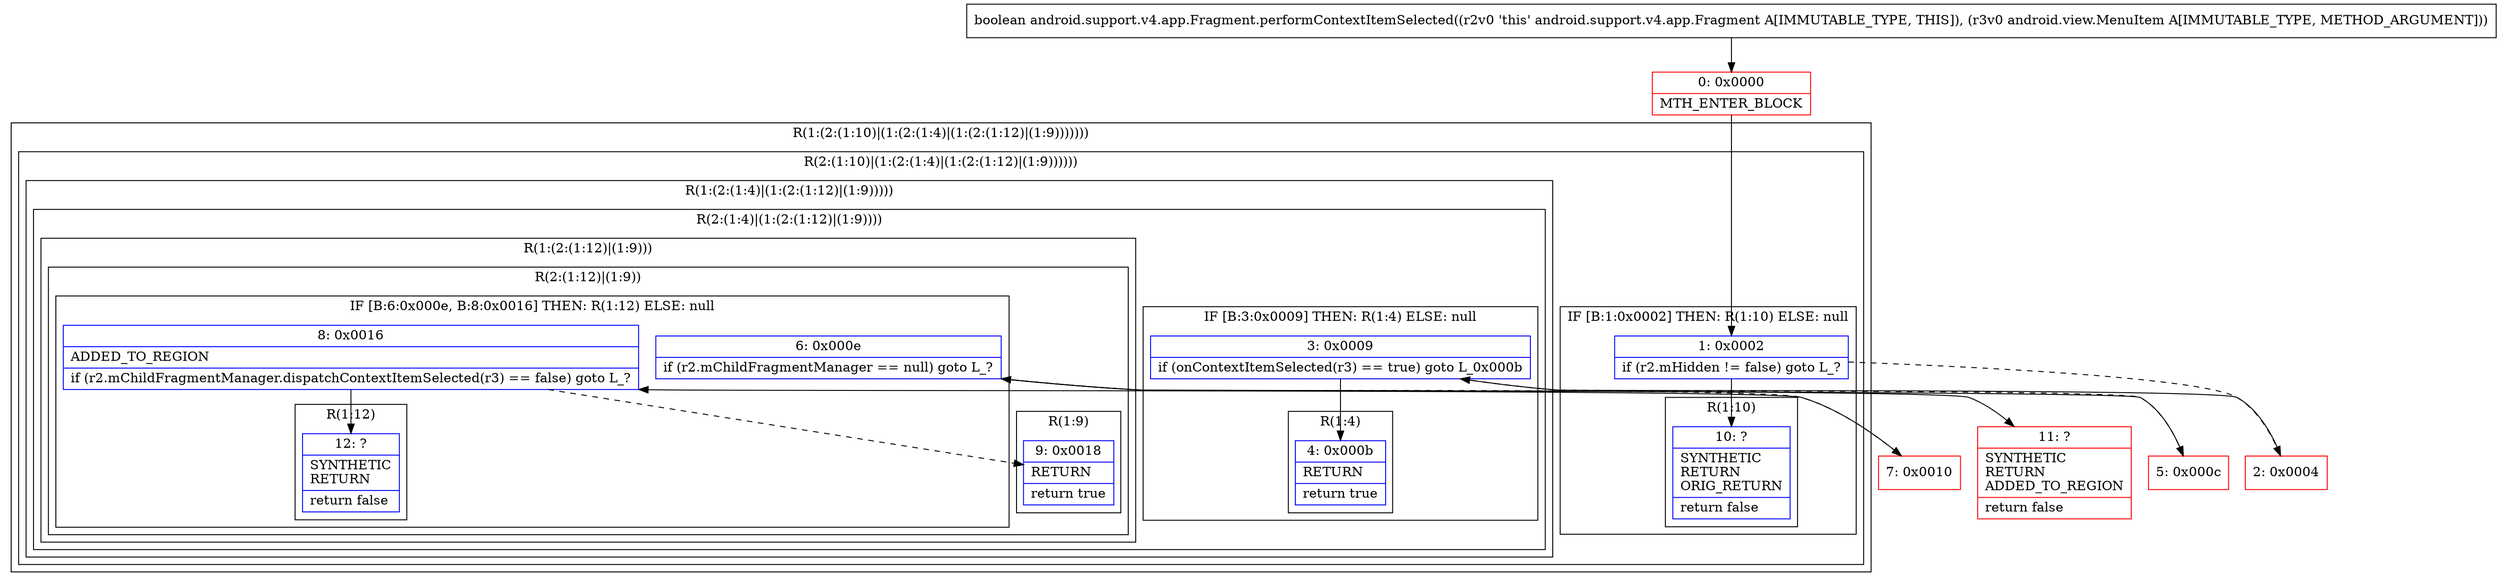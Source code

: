 digraph "CFG forandroid.support.v4.app.Fragment.performContextItemSelected(Landroid\/view\/MenuItem;)Z" {
subgraph cluster_Region_1741300474 {
label = "R(1:(2:(1:10)|(1:(2:(1:4)|(1:(2:(1:12)|(1:9)))))))";
node [shape=record,color=blue];
subgraph cluster_Region_1677038522 {
label = "R(2:(1:10)|(1:(2:(1:4)|(1:(2:(1:12)|(1:9))))))";
node [shape=record,color=blue];
subgraph cluster_IfRegion_483208822 {
label = "IF [B:1:0x0002] THEN: R(1:10) ELSE: null";
node [shape=record,color=blue];
Node_1 [shape=record,label="{1\:\ 0x0002|if (r2.mHidden != false) goto L_?\l}"];
subgraph cluster_Region_1261641122 {
label = "R(1:10)";
node [shape=record,color=blue];
Node_10 [shape=record,label="{10\:\ ?|SYNTHETIC\lRETURN\lORIG_RETURN\l|return false\l}"];
}
}
subgraph cluster_Region_2111323084 {
label = "R(1:(2:(1:4)|(1:(2:(1:12)|(1:9)))))";
node [shape=record,color=blue];
subgraph cluster_Region_855580558 {
label = "R(2:(1:4)|(1:(2:(1:12)|(1:9))))";
node [shape=record,color=blue];
subgraph cluster_IfRegion_1202993465 {
label = "IF [B:3:0x0009] THEN: R(1:4) ELSE: null";
node [shape=record,color=blue];
Node_3 [shape=record,label="{3\:\ 0x0009|if (onContextItemSelected(r3) == true) goto L_0x000b\l}"];
subgraph cluster_Region_347730528 {
label = "R(1:4)";
node [shape=record,color=blue];
Node_4 [shape=record,label="{4\:\ 0x000b|RETURN\l|return true\l}"];
}
}
subgraph cluster_Region_671329632 {
label = "R(1:(2:(1:12)|(1:9)))";
node [shape=record,color=blue];
subgraph cluster_Region_1657459841 {
label = "R(2:(1:12)|(1:9))";
node [shape=record,color=blue];
subgraph cluster_IfRegion_80827408 {
label = "IF [B:6:0x000e, B:8:0x0016] THEN: R(1:12) ELSE: null";
node [shape=record,color=blue];
Node_6 [shape=record,label="{6\:\ 0x000e|if (r2.mChildFragmentManager == null) goto L_?\l}"];
Node_8 [shape=record,label="{8\:\ 0x0016|ADDED_TO_REGION\l|if (r2.mChildFragmentManager.dispatchContextItemSelected(r3) == false) goto L_?\l}"];
subgraph cluster_Region_1595968536 {
label = "R(1:12)";
node [shape=record,color=blue];
Node_12 [shape=record,label="{12\:\ ?|SYNTHETIC\lRETURN\l|return false\l}"];
}
}
subgraph cluster_Region_1794986545 {
label = "R(1:9)";
node [shape=record,color=blue];
Node_9 [shape=record,label="{9\:\ 0x0018|RETURN\l|return true\l}"];
}
}
}
}
}
}
}
Node_0 [shape=record,color=red,label="{0\:\ 0x0000|MTH_ENTER_BLOCK\l}"];
Node_2 [shape=record,color=red,label="{2\:\ 0x0004}"];
Node_5 [shape=record,color=red,label="{5\:\ 0x000c}"];
Node_7 [shape=record,color=red,label="{7\:\ 0x0010}"];
Node_11 [shape=record,color=red,label="{11\:\ ?|SYNTHETIC\lRETURN\lADDED_TO_REGION\l|return false\l}"];
MethodNode[shape=record,label="{boolean android.support.v4.app.Fragment.performContextItemSelected((r2v0 'this' android.support.v4.app.Fragment A[IMMUTABLE_TYPE, THIS]), (r3v0 android.view.MenuItem A[IMMUTABLE_TYPE, METHOD_ARGUMENT])) }"];
MethodNode -> Node_0;
Node_1 -> Node_2[style=dashed];
Node_1 -> Node_10;
Node_3 -> Node_4;
Node_3 -> Node_5[style=dashed];
Node_6 -> Node_7[style=dashed];
Node_6 -> Node_11;
Node_8 -> Node_9[style=dashed];
Node_8 -> Node_12;
Node_0 -> Node_1;
Node_2 -> Node_3;
Node_5 -> Node_6;
Node_7 -> Node_8;
}

